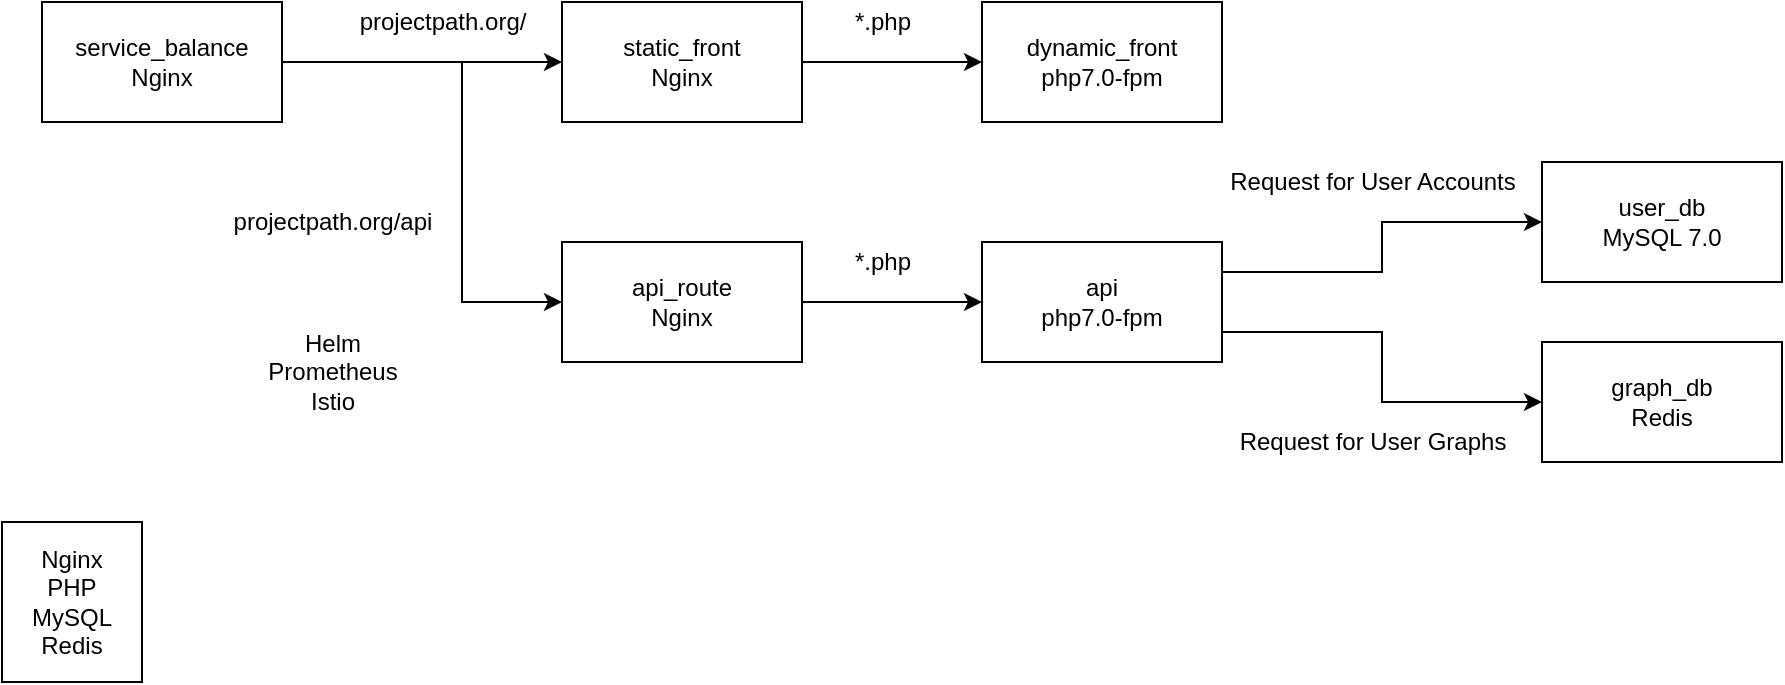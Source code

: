 <mxfile>
    <diagram id="cRs7GRAzBUibELr6S2yF" name="Page-1">
        <mxGraphModel dx="882" dy="552" grid="1" gridSize="10" guides="1" tooltips="1" connect="1" arrows="1" fold="1" page="1" pageScale="1" pageWidth="1100" pageHeight="850" math="0" shadow="0">
            <root>
                <mxCell id="0"/>
                <mxCell id="1" parent="0"/>
                <mxCell id="11" style="edgeStyle=orthogonalEdgeStyle;rounded=0;orthogonalLoop=1;jettySize=auto;html=1;exitX=1;exitY=0.5;exitDx=0;exitDy=0;entryX=0;entryY=0.5;entryDx=0;entryDy=0;" parent="1" source="3" target="5" edge="1">
                    <mxGeometry relative="1" as="geometry"/>
                </mxCell>
                <mxCell id="3" value="service_balance&lt;br&gt;Nginx" style="whiteSpace=wrap;html=1;" parent="1" vertex="1">
                    <mxGeometry x="100" y="240" width="120" height="60" as="geometry"/>
                </mxCell>
                <mxCell id="4" value="api_route&lt;br&gt;Nginx" style="whiteSpace=wrap;html=1;" parent="1" vertex="1">
                    <mxGeometry x="360" y="360" width="120" height="60" as="geometry"/>
                </mxCell>
                <mxCell id="16" style="edgeStyle=orthogonalEdgeStyle;rounded=0;orthogonalLoop=1;jettySize=auto;html=1;exitX=1;exitY=0.5;exitDx=0;exitDy=0;entryX=0;entryY=0.5;entryDx=0;entryDy=0;" parent="1" source="5" target="8" edge="1">
                    <mxGeometry relative="1" as="geometry"/>
                </mxCell>
                <mxCell id="5" value="static_front&lt;br&gt;Nginx" style="whiteSpace=wrap;html=1;" parent="1" vertex="1">
                    <mxGeometry x="360" y="240" width="120" height="60" as="geometry"/>
                </mxCell>
                <mxCell id="21" style="edgeStyle=orthogonalEdgeStyle;rounded=0;orthogonalLoop=1;jettySize=auto;html=1;exitX=1;exitY=0.25;exitDx=0;exitDy=0;entryX=0;entryY=0.5;entryDx=0;entryDy=0;" parent="1" source="7" target="9" edge="1">
                    <mxGeometry relative="1" as="geometry"/>
                </mxCell>
                <mxCell id="22" style="edgeStyle=orthogonalEdgeStyle;rounded=0;orthogonalLoop=1;jettySize=auto;html=1;exitX=1;exitY=0.75;exitDx=0;exitDy=0;entryX=0;entryY=0.5;entryDx=0;entryDy=0;" parent="1" source="7" target="10" edge="1">
                    <mxGeometry relative="1" as="geometry"/>
                </mxCell>
                <mxCell id="7" value="api&lt;br&gt;php7.0-fpm" style="whiteSpace=wrap;html=1;" parent="1" vertex="1">
                    <mxGeometry x="570" y="360" width="120" height="60" as="geometry"/>
                </mxCell>
                <mxCell id="8" value="dynamic_front&lt;br&gt;php7.0-fpm" style="whiteSpace=wrap;html=1;" parent="1" vertex="1">
                    <mxGeometry x="570" y="240" width="120" height="60" as="geometry"/>
                </mxCell>
                <mxCell id="9" value="user_db&lt;br&gt;MySQL 7.0" style="whiteSpace=wrap;html=1;" parent="1" vertex="1">
                    <mxGeometry x="850" y="320" width="120" height="60" as="geometry"/>
                </mxCell>
                <mxCell id="10" value="graph_db&lt;br&gt;Redis" style="whiteSpace=wrap;html=1;" parent="1" vertex="1">
                    <mxGeometry x="850" y="410" width="120" height="60" as="geometry"/>
                </mxCell>
                <mxCell id="13" style="edgeStyle=orthogonalEdgeStyle;rounded=0;orthogonalLoop=1;jettySize=auto;html=1;entryX=0;entryY=0.5;entryDx=0;entryDy=0;" parent="1" target="4" edge="1">
                    <mxGeometry relative="1" as="geometry">
                        <mxPoint x="310" y="270" as="sourcePoint"/>
                        <mxPoint x="340" y="389.5" as="targetPoint"/>
                        <Array as="points">
                            <mxPoint x="310" y="390"/>
                        </Array>
                    </mxGeometry>
                </mxCell>
                <mxCell id="14" value="projectpath.org/" style="text;html=1;align=center;verticalAlign=middle;resizable=0;points=[];autosize=1;" parent="1" vertex="1">
                    <mxGeometry x="250" y="240" width="100" height="20" as="geometry"/>
                </mxCell>
                <mxCell id="15" value="projectpath.org/api" style="text;html=1;align=center;verticalAlign=middle;resizable=0;points=[];autosize=1;" parent="1" vertex="1">
                    <mxGeometry x="190" y="340" width="110" height="20" as="geometry"/>
                </mxCell>
                <mxCell id="17" value="*.php" style="text;html=1;align=center;verticalAlign=middle;resizable=0;points=[];autosize=1;" parent="1" vertex="1">
                    <mxGeometry x="500" y="240" width="40" height="20" as="geometry"/>
                </mxCell>
                <mxCell id="18" style="edgeStyle=orthogonalEdgeStyle;rounded=0;orthogonalLoop=1;jettySize=auto;html=1;exitX=1;exitY=0.5;exitDx=0;exitDy=0;entryX=0;entryY=0.5;entryDx=0;entryDy=0;" parent="1" edge="1">
                    <mxGeometry relative="1" as="geometry">
                        <mxPoint x="480" y="390" as="sourcePoint"/>
                        <mxPoint x="570" y="390" as="targetPoint"/>
                    </mxGeometry>
                </mxCell>
                <mxCell id="19" value="*.php" style="text;html=1;align=center;verticalAlign=middle;resizable=0;points=[];autosize=1;" parent="1" vertex="1">
                    <mxGeometry x="500" y="360" width="40" height="20" as="geometry"/>
                </mxCell>
                <mxCell id="23" value="Request for User Graphs" style="text;html=1;align=center;verticalAlign=middle;resizable=0;points=[];autosize=1;" parent="1" vertex="1">
                    <mxGeometry x="690" y="450" width="150" height="20" as="geometry"/>
                </mxCell>
                <mxCell id="24" value="Request for User Accounts" style="text;html=1;align=center;verticalAlign=middle;resizable=0;points=[];autosize=1;" parent="1" vertex="1">
                    <mxGeometry x="685" y="320" width="160" height="20" as="geometry"/>
                </mxCell>
                <mxCell id="25" value="Helm&lt;br&gt;Prometheus&lt;br&gt;Istio" style="text;html=1;align=center;verticalAlign=middle;resizable=0;points=[];autosize=1;" parent="1" vertex="1">
                    <mxGeometry x="205" y="400" width="80" height="50" as="geometry"/>
                </mxCell>
                <mxCell id="26" value="Nginx&lt;br&gt;PHP&lt;br&gt;MySQL&lt;br&gt;Redis" style="rounded=0;whiteSpace=wrap;html=1;" parent="1" vertex="1">
                    <mxGeometry x="80" y="500" width="70" height="80" as="geometry"/>
                </mxCell>
            </root>
        </mxGraphModel>
    </diagram>
</mxfile>
